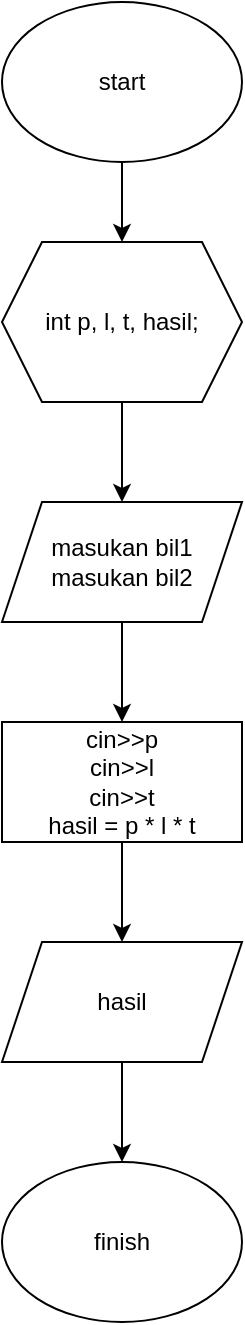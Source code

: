 <mxfile version="20.2.3" type="device"><diagram id="VKBWu1mia0hHyQ-gH9Yb" name="Page-1"><mxGraphModel dx="1483" dy="916" grid="1" gridSize="10" guides="1" tooltips="1" connect="1" arrows="1" fold="1" page="1" pageScale="1" pageWidth="850" pageHeight="1100" math="0" shadow="0"><root><mxCell id="0"/><mxCell id="1" parent="0"/><mxCell id="oURz64Sc_BQMCb6ZYYCr-8" style="edgeStyle=orthogonalEdgeStyle;rounded=0;orthogonalLoop=1;jettySize=auto;html=1;" edge="1" parent="1" source="oURz64Sc_BQMCb6ZYYCr-1" target="oURz64Sc_BQMCb6ZYYCr-2"><mxGeometry relative="1" as="geometry"/></mxCell><mxCell id="oURz64Sc_BQMCb6ZYYCr-1" value="start" style="ellipse;whiteSpace=wrap;html=1;" vertex="1" parent="1"><mxGeometry x="365" y="60" width="120" height="80" as="geometry"/></mxCell><mxCell id="oURz64Sc_BQMCb6ZYYCr-9" style="edgeStyle=orthogonalEdgeStyle;rounded=0;orthogonalLoop=1;jettySize=auto;html=1;" edge="1" parent="1" source="oURz64Sc_BQMCb6ZYYCr-2" target="oURz64Sc_BQMCb6ZYYCr-3"><mxGeometry relative="1" as="geometry"/></mxCell><mxCell id="oURz64Sc_BQMCb6ZYYCr-2" value="int p, l, t, hasil;" style="shape=hexagon;perimeter=hexagonPerimeter2;whiteSpace=wrap;html=1;fixedSize=1;" vertex="1" parent="1"><mxGeometry x="365" y="180" width="120" height="80" as="geometry"/></mxCell><mxCell id="oURz64Sc_BQMCb6ZYYCr-10" style="edgeStyle=orthogonalEdgeStyle;rounded=0;orthogonalLoop=1;jettySize=auto;html=1;" edge="1" parent="1" source="oURz64Sc_BQMCb6ZYYCr-3" target="oURz64Sc_BQMCb6ZYYCr-5"><mxGeometry relative="1" as="geometry"/></mxCell><mxCell id="oURz64Sc_BQMCb6ZYYCr-3" value="masukan bil1&lt;br&gt;masukan bil2" style="shape=parallelogram;perimeter=parallelogramPerimeter;whiteSpace=wrap;html=1;fixedSize=1;" vertex="1" parent="1"><mxGeometry x="365" y="310" width="120" height="60" as="geometry"/></mxCell><mxCell id="oURz64Sc_BQMCb6ZYYCr-11" style="edgeStyle=orthogonalEdgeStyle;rounded=0;orthogonalLoop=1;jettySize=auto;html=1;entryX=0.5;entryY=0;entryDx=0;entryDy=0;" edge="1" parent="1" source="oURz64Sc_BQMCb6ZYYCr-5" target="oURz64Sc_BQMCb6ZYYCr-6"><mxGeometry relative="1" as="geometry"><mxPoint x="425" y="510" as="targetPoint"/></mxGeometry></mxCell><mxCell id="oURz64Sc_BQMCb6ZYYCr-5" value="cin&amp;gt;&amp;gt;p&lt;br&gt;cin&amp;gt;&amp;gt;l&lt;br&gt;cin&amp;gt;&amp;gt;t&lt;br&gt;hasil = p * l * t" style="rounded=0;whiteSpace=wrap;html=1;" vertex="1" parent="1"><mxGeometry x="365" y="420" width="120" height="60" as="geometry"/></mxCell><mxCell id="oURz64Sc_BQMCb6ZYYCr-12" value="" style="edgeStyle=orthogonalEdgeStyle;rounded=0;orthogonalLoop=1;jettySize=auto;html=1;" edge="1" parent="1" source="oURz64Sc_BQMCb6ZYYCr-6" target="oURz64Sc_BQMCb6ZYYCr-7"><mxGeometry relative="1" as="geometry"/></mxCell><mxCell id="oURz64Sc_BQMCb6ZYYCr-6" value="hasil" style="shape=parallelogram;perimeter=parallelogramPerimeter;whiteSpace=wrap;html=1;fixedSize=1;" vertex="1" parent="1"><mxGeometry x="365" y="530" width="120" height="60" as="geometry"/></mxCell><mxCell id="oURz64Sc_BQMCb6ZYYCr-7" value="finish" style="ellipse;whiteSpace=wrap;html=1;" vertex="1" parent="1"><mxGeometry x="365" y="640" width="120" height="80" as="geometry"/></mxCell></root></mxGraphModel></diagram></mxfile>